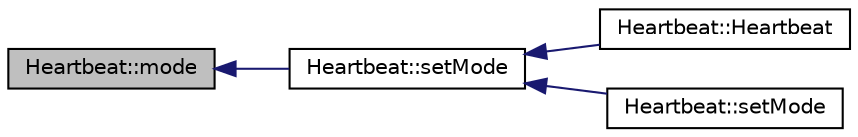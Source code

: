 digraph "Heartbeat::mode"
{
  edge [fontname="Helvetica",fontsize="10",labelfontname="Helvetica",labelfontsize="10"];
  node [fontname="Helvetica",fontsize="10",shape=record];
  rankdir="LR";
  Node7 [label="Heartbeat::mode",height=0.2,width=0.4,color="black", fillcolor="grey75", style="filled", fontcolor="black"];
  Node7 -> Node8 [dir="back",color="midnightblue",fontsize="10",style="solid",fontname="Helvetica"];
  Node8 [label="Heartbeat::setMode",height=0.2,width=0.4,color="black", fillcolor="white", style="filled",URL="$classHeartbeat.html#a9b3545c198f4531263404e3503e2d409"];
  Node8 -> Node9 [dir="back",color="midnightblue",fontsize="10",style="solid",fontname="Helvetica"];
  Node9 [label="Heartbeat::Heartbeat",height=0.2,width=0.4,color="black", fillcolor="white", style="filled",URL="$classHeartbeat.html#a64dba9e55dcc75f19bcf18aee682ee16"];
  Node8 -> Node10 [dir="back",color="midnightblue",fontsize="10",style="solid",fontname="Helvetica"];
  Node10 [label="Heartbeat::setMode",height=0.2,width=0.4,color="black", fillcolor="white", style="filled",URL="$classHeartbeat.html#afe4c050a2169e7f3638650e3bdcbd192"];
}
